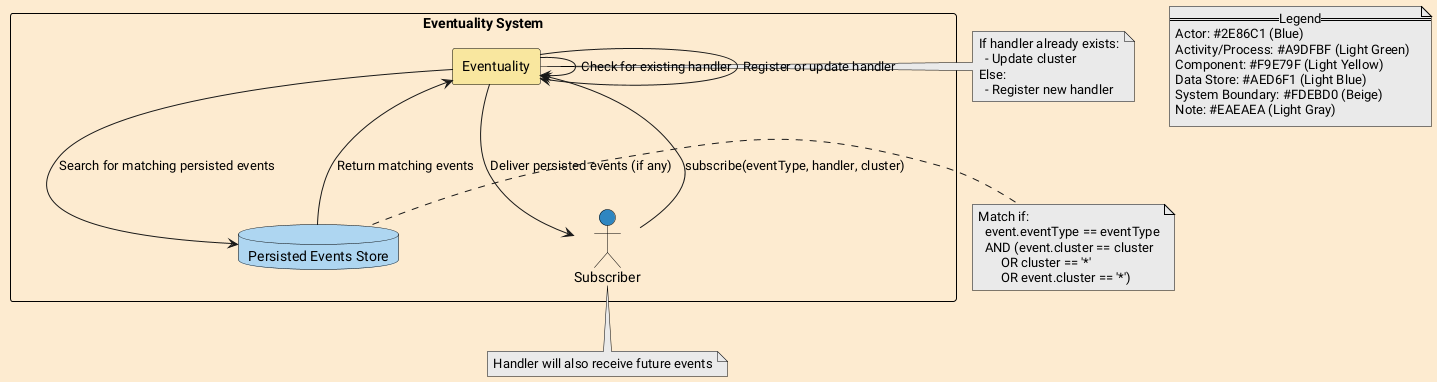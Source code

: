 @startuml Eventuality-EventSubscriptionDataFlow
' Title and legend
!define RECTANGLE class
!define ACTOR actor
!define DATABASE database
!define NOTE note

' Color definitions (from diagrams.md)
!define COLOR_ACTOR #2E86C1
!define COLOR_ACTIVITY #A9DFBF
!define COLOR_COMPONENT #F9E79F
!define COLOR_INTERFACE #D2B4DE
!define COLOR_DATABASE #AED6F1
!define COLOR_SYSTEM_BOUNDARY #FDEBD0
!define COLOR_NOTE #EAEAEA

skinparam backgroundColor COLOR_SYSTEM_BOUNDARY
skinparam defaultFontName "Roboto"
skinparam rectangle {
  BackgroundColor COLOR_COMPONENT
  BorderColor Black
}
skinparam actor {
  BackgroundColor COLOR_ACTOR
  BorderColor Black
}
skinparam database {
  BackgroundColor COLOR_DATABASE
  BorderColor Black
}
skinparam note {
  BackgroundColor COLOR_NOTE
  BorderColor Black
}

' System boundary
rectangle "Eventuality System" as SystemBoundary #FDEBD0 {
  actor Subscriber as SUB #2E86C1
  rectangle "Eventuality" as EVENTUALITY #F9E79F
  database "Persisted Events Store" as STORE #AED6F1
}

' Flow
SUB --> EVENTUALITY : subscribe(eventType, handler, cluster)
EVENTUALITY --> EVENTUALITY : Check for existing handler
EVENTUALITY --> EVENTUALITY : Register or update handler
EVENTUALITY --> STORE : Search for matching persisted events
STORE --> EVENTUALITY : Return matching events
EVENTUALITY --> SUB : Deliver persisted events (if any)

note right of EVENTUALITY #EAEAEA
  If handler already exists:
    - Update cluster
  Else:
    - Register new handler
end note

note right of STORE #EAEAEA
  Match if:
    event.eventType == eventType
    AND (event.cluster == cluster
         OR cluster == '*'
         OR event.cluster == '*')
end note

note bottom of SUB #EAEAEA
  Handler will also receive future events
end note

' Legend
note as LEGEND
  == Legend ==
  Actor: #2E86C1 (Blue)
  Activity/Process: #A9DFBF (Light Green)
  Component: #F9E79F (Light Yellow)
  Data Store: #AED6F1 (Light Blue)
  System Boundary: #FDEBD0 (Beige)
  Note: #EAEAEA (Light Gray)
end note
@enduml
